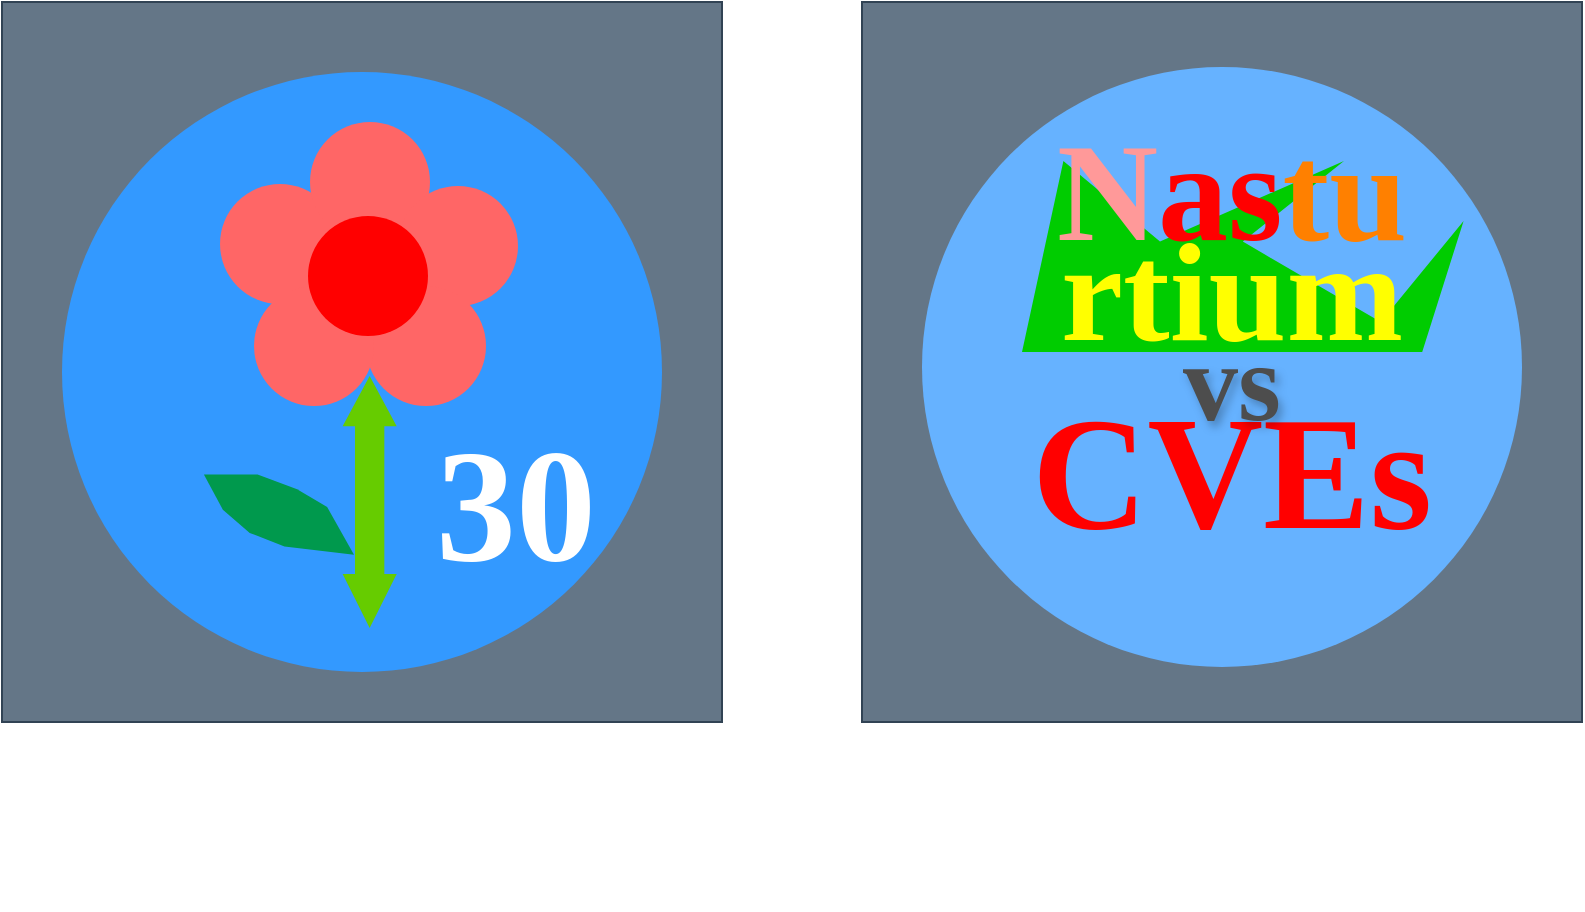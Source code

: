 <mxfile version="26.1.3">
  <diagram name="Page-1" id="GNavabY9yPtwmJ5e5JHx">
    <mxGraphModel dx="1900" dy="1569" grid="1" gridSize="10" guides="1" tooltips="1" connect="1" arrows="1" fold="1" page="1" pageScale="1" pageWidth="850" pageHeight="1100" math="0" shadow="0">
      <root>
        <mxCell id="0" />
        <mxCell id="6dTb2XIj7tKgr1eNBZZ3-14" value="back" parent="0" />
        <mxCell id="ULsuLPqDYhj-CrE27u8X-21" value="Untitled Layer" parent="0" />
        <mxCell id="ULsuLPqDYhj-CrE27u8X-22" value="" style="rounded=0;whiteSpace=wrap;html=1;fillColor=#647687;strokeColor=#314354;fontColor=#ffffff;" parent="ULsuLPqDYhj-CrE27u8X-21" vertex="1">
          <mxGeometry x="210" y="-20" width="360" height="360" as="geometry" />
        </mxCell>
        <mxCell id="ULsuLPqDYhj-CrE27u8X-23" value="" style="rounded=0;whiteSpace=wrap;html=1;fillColor=#647687;strokeColor=#314354;fontColor=#ffffff;" parent="ULsuLPqDYhj-CrE27u8X-21" vertex="1">
          <mxGeometry x="-220" y="-20" width="360" height="360" as="geometry" />
        </mxCell>
        <mxCell id="ULsuLPqDYhj-CrE27u8X-24" value="" style="ellipse;whiteSpace=wrap;html=1;aspect=fixed;strokeColor=none;fillColor=#3399FF;" parent="ULsuLPqDYhj-CrE27u8X-21" vertex="1">
          <mxGeometry x="-190" y="15" width="300" height="300" as="geometry" />
        </mxCell>
        <mxCell id="1" parent="0" />
        <mxCell id="ULsuLPqDYhj-CrE27u8X-9" value="" style="ellipse;whiteSpace=wrap;html=1;aspect=fixed;strokeColor=none;fillColor=#66B2FF;" parent="1" vertex="1">
          <mxGeometry x="240" y="12.5" width="300" height="300" as="geometry" />
        </mxCell>
        <mxCell id="ULsuLPqDYhj-CrE27u8X-11" value="Untitled Layer" parent="0" />
        <mxCell id="ULsuLPqDYhj-CrE27u8X-26" value="" style="ellipse;whiteSpace=wrap;html=1;strokeColor=none;fillColor=#FF6666;" parent="ULsuLPqDYhj-CrE27u8X-11" vertex="1">
          <mxGeometry x="-111" y="71" width="60" height="60" as="geometry" />
        </mxCell>
        <mxCell id="ULsuLPqDYhj-CrE27u8X-28" value="" style="ellipse;whiteSpace=wrap;html=1;strokeColor=none;fillColor=#FF6666;" parent="ULsuLPqDYhj-CrE27u8X-11" vertex="1">
          <mxGeometry x="-66" y="40" width="60" height="60" as="geometry" />
        </mxCell>
        <mxCell id="ULsuLPqDYhj-CrE27u8X-29" value="" style="ellipse;whiteSpace=wrap;html=1;strokeColor=none;fillColor=#FF6666;" parent="ULsuLPqDYhj-CrE27u8X-11" vertex="1">
          <mxGeometry x="-22" y="72" width="60" height="60" as="geometry" />
        </mxCell>
        <mxCell id="ULsuLPqDYhj-CrE27u8X-30" value="" style="ellipse;whiteSpace=wrap;html=1;strokeColor=none;fillColor=#FF6666;" parent="ULsuLPqDYhj-CrE27u8X-11" vertex="1">
          <mxGeometry x="-38" y="122" width="60" height="60" as="geometry" />
        </mxCell>
        <mxCell id="ULsuLPqDYhj-CrE27u8X-31" value="" style="ellipse;whiteSpace=wrap;html=1;strokeColor=none;fillColor=#FF6666;" parent="ULsuLPqDYhj-CrE27u8X-11" vertex="1">
          <mxGeometry x="-94" y="122" width="60" height="60" as="geometry" />
        </mxCell>
        <mxCell id="ULsuLPqDYhj-CrE27u8X-27" value="" style="ellipse;whiteSpace=wrap;html=1;fillColor=#FF0000;strokeColor=none;" parent="ULsuLPqDYhj-CrE27u8X-11" vertex="1">
          <mxGeometry x="-67" y="87" width="60" height="60" as="geometry" />
        </mxCell>
        <mxCell id="ULsuLPqDYhj-CrE27u8X-32" value="" style="shape=flexArrow;endArrow=classic;startArrow=classic;html=1;rounded=0;fillColor=#66CC00;strokeColor=none;shadow=0;endWidth=11.356;endSize=8.033;startWidth=11.356;startSize=8.657;width=14.667;" parent="ULsuLPqDYhj-CrE27u8X-11" edge="1">
          <mxGeometry width="100" height="100" relative="1" as="geometry">
            <mxPoint x="-36.17" y="293.5" as="sourcePoint" />
            <mxPoint x="-36.17" y="166.5" as="targetPoint" />
          </mxGeometry>
        </mxCell>
        <mxCell id="ULsuLPqDYhj-CrE27u8X-34" value="" style="verticalLabelPosition=bottom;verticalAlign=top;html=1;shape=mxgraph.basic.polygon;polyCoords=[[0.39,0.15],[0.64,0.26],[0.83,0.39],[1,0.74],[0.56,0.68],[0.34,0.58],[0.17,0.41],[0.05,0.15]];polyline=0;strokeColor=none;fillColor=#00994D;" parent="ULsuLPqDYhj-CrE27u8X-11" vertex="1">
          <mxGeometry x="-123" y="206" width="79" height="68" as="geometry" />
        </mxCell>
        <mxCell id="ULsuLPqDYhj-CrE27u8X-37" value="Untitled Layer" parent="0" />
        <mxCell id="ULsuLPqDYhj-CrE27u8X-38" value="&lt;h6&gt;&lt;font style=&quot;color: rgb(255, 255, 255); line-height: 100%; font-size: 80px;&quot; data-font-src=&quot;https://fonts.googleapis.com/css?family=Gidole&quot; face=&quot;Gidole&quot;&gt;30&lt;/font&gt;&lt;/h6&gt;" style="text;html=1;align=center;verticalAlign=middle;whiteSpace=wrap;rounded=0;fontSize=102;" parent="ULsuLPqDYhj-CrE27u8X-37" vertex="1">
          <mxGeometry x="-3" y="203" width="80" height="60" as="geometry" />
        </mxCell>
        <mxCell id="6dTb2XIj7tKgr1eNBZZ3-13" value="" style="verticalLabelPosition=bottom;verticalAlign=top;html=1;shape=mxgraph.basic.polygon;polyCoords=[[0.7,0.17],[0.48,0.52],[0.78,0.87],[0.96,0.43],[0.87,1],[0,1],[0.09,0.17],[0.3,0.52]];polyline=0;fillColor=#00CC00;strokeColor=none;" parent="ULsuLPqDYhj-CrE27u8X-37" vertex="1">
          <mxGeometry x="290" y="40" width="230" height="115" as="geometry" />
        </mxCell>
        <mxCell id="6dTb2XIj7tKgr1eNBZZ3-15" value="&lt;pre&gt;&lt;font face=&quot;Tektur&quot; data-font-src=&quot;https://fonts.googleapis.com/css?family=Tektur&quot; style=&quot;font-size: 70px;&quot;&gt;&lt;b style=&quot;&quot;&gt;&lt;font style=&quot;color: rgb(255, 153, 153);&quot;&gt;N&lt;/font&gt;&lt;font style=&quot;color: rgb(255, 0, 0);&quot;&gt;as&lt;/font&gt;&lt;font style=&quot;color: rgb(255, 128, 0);&quot;&gt;tu&lt;/font&gt;&lt;/b&gt;&lt;/font&gt;&lt;/pre&gt;" style="text;html=1;align=center;verticalAlign=middle;whiteSpace=wrap;rounded=0;fontFamily=Lobster;fontSource=https%3A%2F%2Ffonts.googleapis.com%2Fcss%3Ffamily%3DLobster;shadow=0;glass=0;" parent="ULsuLPqDYhj-CrE27u8X-37" vertex="1">
          <mxGeometry x="270" y="40" width="250" height="70" as="geometry" />
        </mxCell>
        <mxCell id="6dTb2XIj7tKgr1eNBZZ3-16" value="&lt;font data-font-src=&quot;https://fonts.googleapis.com/css?family=Shadows+Into+Light&quot; face=&quot;Shadows Into Light&quot; style=&quot;color: rgb(255, 0, 0); font-size: 80px;&quot;&gt;&lt;span style=&quot;line-height: 100%;&quot;&gt;&lt;b style=&quot;&quot;&gt;CVEs&lt;/b&gt;&lt;/span&gt;&lt;/font&gt;" style="text;html=1;align=center;verticalAlign=middle;whiteSpace=wrap;rounded=0;" parent="ULsuLPqDYhj-CrE27u8X-37" vertex="1">
          <mxGeometry x="320" y="200" width="150" height="30" as="geometry" />
        </mxCell>
        <mxCell id="6dTb2XIj7tKgr1eNBZZ3-17" value="&lt;pre&gt;&lt;b style=&quot;font-size: 70px; font-family: Tektur; background-color: transparent; white-space: normal;&quot;&gt;&lt;font style=&quot;color: light-dark(rgb(255, 255, 0), rgb(88, 153, 22));&quot;&gt;rtium&lt;/font&gt;&lt;/b&gt;&lt;/pre&gt;" style="text;html=1;align=center;verticalAlign=middle;whiteSpace=wrap;rounded=0;fontFamily=Lobster;fontSource=https%3A%2F%2Ffonts.googleapis.com%2Fcss%3Ffamily%3DLobster;shadow=0;glass=0;" parent="ULsuLPqDYhj-CrE27u8X-37" vertex="1">
          <mxGeometry x="310" y="90" width="170" height="70" as="geometry" />
        </mxCell>
        <mxCell id="6dTb2XIj7tKgr1eNBZZ3-18" value="&lt;font face=&quot;Indie Flower&quot; style=&quot;color: rgb(77, 77, 77); font-size: 55px;&quot; data-font-src=&quot;https://fonts.googleapis.com/css?family=Indie+Flower&quot;&gt;&lt;b&gt;vs&lt;/b&gt;&lt;/font&gt;" style="text;html=1;align=center;verticalAlign=middle;whiteSpace=wrap;rounded=1;fontSize=28;textShadow=1;fillColor=none;strokeColor=none;opacity=80;shadow=0;arcSize=36;" parent="ULsuLPqDYhj-CrE27u8X-37" vertex="1">
          <mxGeometry x="350" y="140" width="90" height="60" as="geometry" />
        </mxCell>
        <mxCell id="6dTb2XIj7tKgr1eNBZZ3-3" value="razmetka" parent="0" visible="0" />
        <mxCell id="6dTb2XIj7tKgr1eNBZZ3-4" value="" style="endArrow=none;dashed=1;html=1;dashPattern=1 3;strokeWidth=2;rounded=0;exitX=1;exitY=0.5;exitDx=0;exitDy=0;entryX=0;entryY=0.5;entryDx=0;entryDy=0;elbow=vertical;" parent="6dTb2XIj7tKgr1eNBZZ3-3" source="ULsuLPqDYhj-CrE27u8X-9" target="ULsuLPqDYhj-CrE27u8X-9" edge="1">
          <mxGeometry width="50" height="50" relative="1" as="geometry">
            <mxPoint x="230" y="170" as="sourcePoint" />
            <mxPoint x="280" y="120" as="targetPoint" />
          </mxGeometry>
        </mxCell>
        <mxCell id="6dTb2XIj7tKgr1eNBZZ3-5" value="" style="endArrow=none;dashed=1;html=1;dashPattern=1 3;strokeWidth=2;rounded=0;entryX=0.5;entryY=0;entryDx=0;entryDy=0;exitX=0.5;exitY=1;exitDx=0;exitDy=0;" parent="6dTb2XIj7tKgr1eNBZZ3-3" source="ULsuLPqDYhj-CrE27u8X-9" target="ULsuLPqDYhj-CrE27u8X-9" edge="1">
          <mxGeometry width="50" height="50" relative="1" as="geometry">
            <mxPoint x="290" y="170" as="sourcePoint" />
            <mxPoint x="340" y="120" as="targetPoint" />
          </mxGeometry>
        </mxCell>
      </root>
    </mxGraphModel>
  </diagram>
</mxfile>
